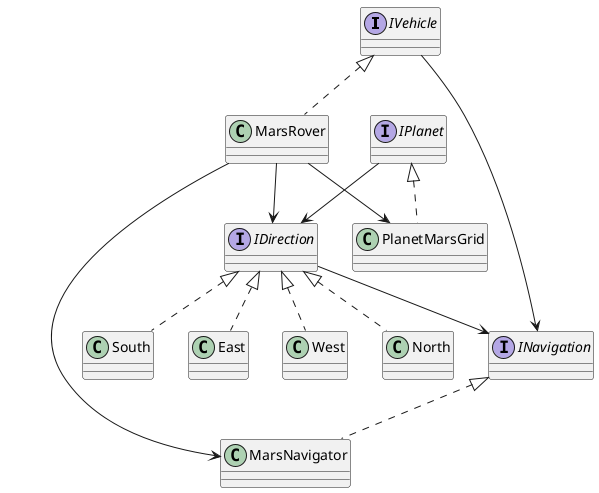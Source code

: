 ﻿@startuml "MarsRover-Kata-UML.png"

interface IVehicle

interface IPlanet

interface IDirection

interface INavigation


class PlanetMarsGrid implements IPlanet

class East implements IDirection

class West implements IDirection

class North implements IDirection

class South implements IDirection


class MarsNavigator implements INavigation

class MarsRover implements IVehicle

IPlanet --> IDirection
IVehicle --> INavigation
IDirection  --> INavigation
MarsRover --> MarsNavigator
MarsRover --> IDirection
MarsRover --> PlanetMarsGrid


@enduml
